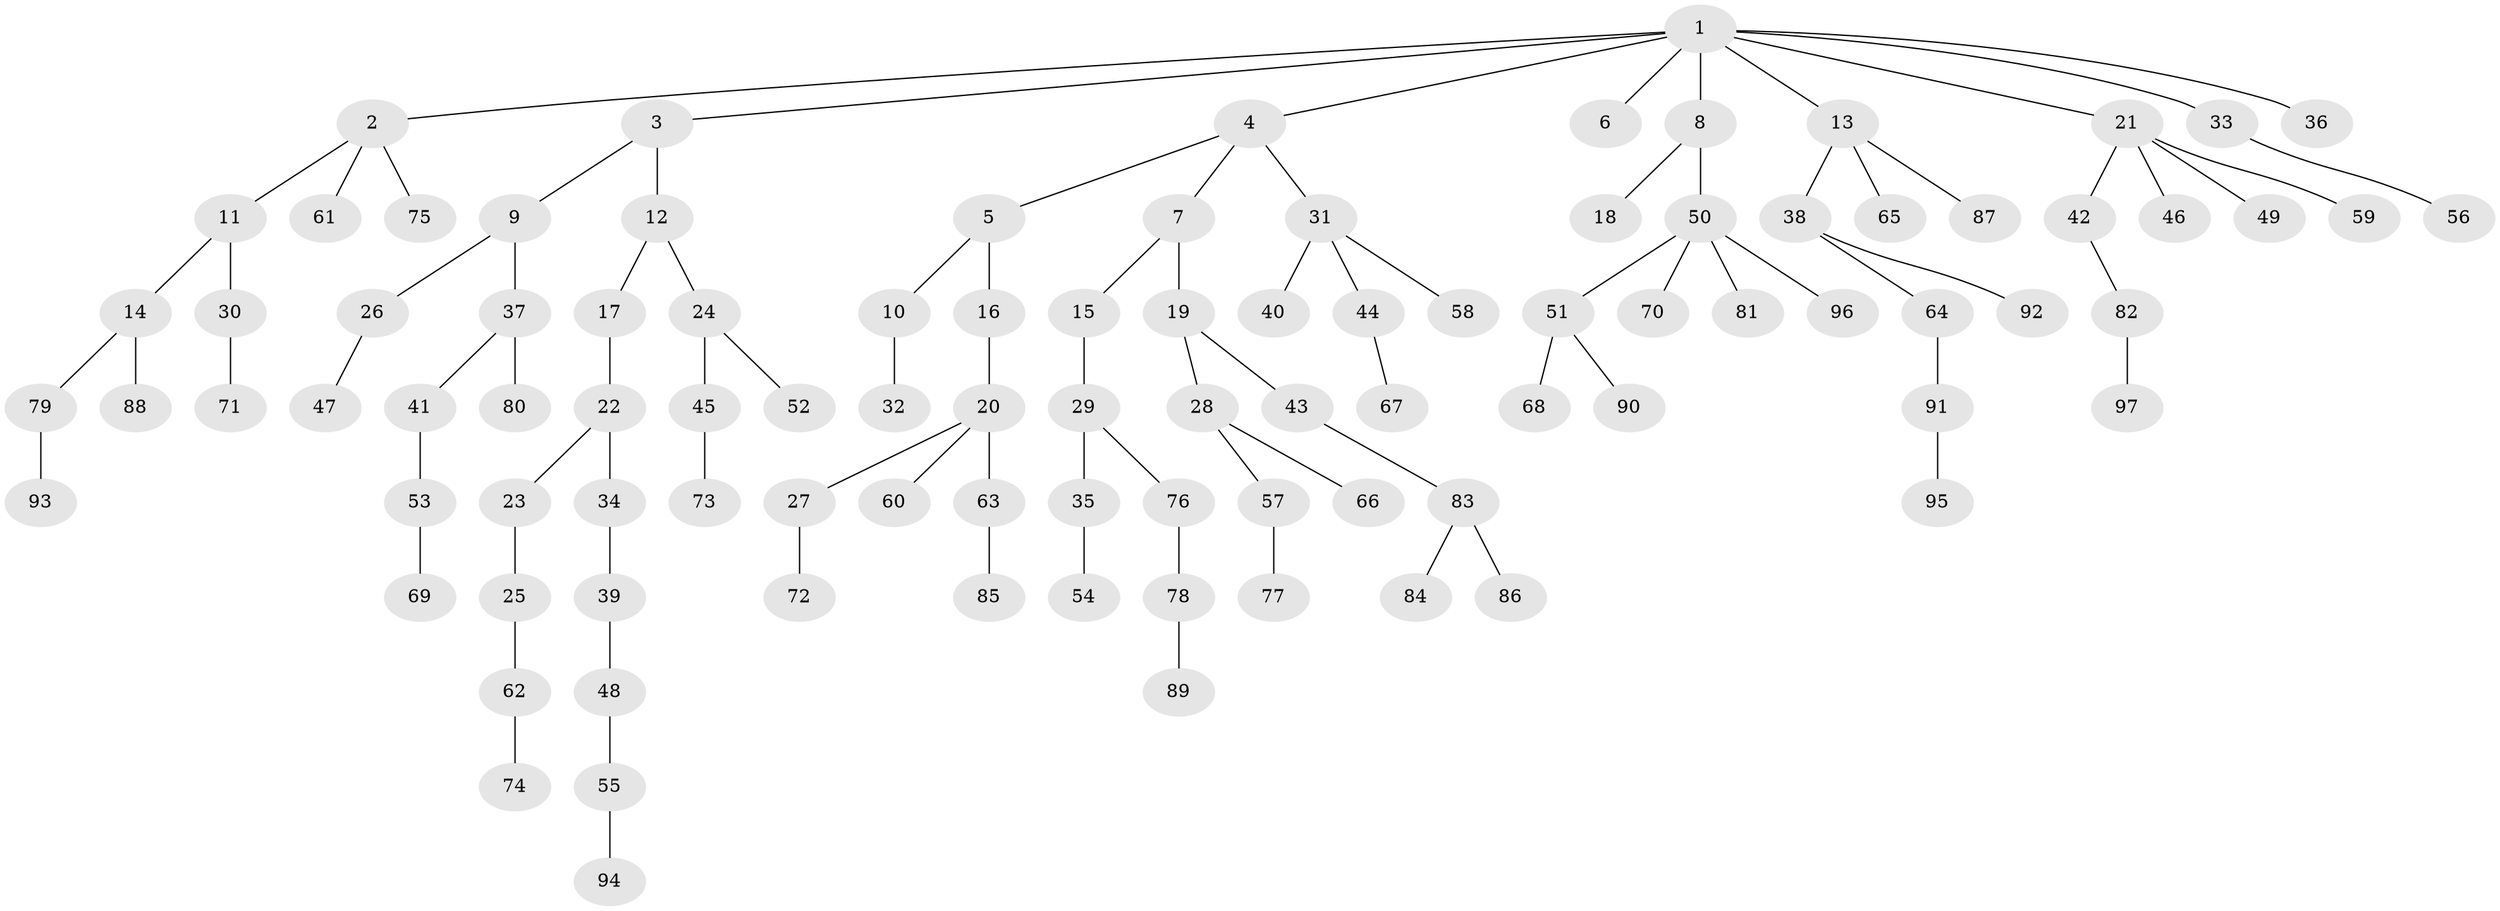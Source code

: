 // Generated by graph-tools (version 1.1) at 2025/53/03/09/25 04:53:54]
// undirected, 97 vertices, 96 edges
graph export_dot {
graph [start="1"]
  node [color=gray90,style=filled];
  1;
  2;
  3;
  4;
  5;
  6;
  7;
  8;
  9;
  10;
  11;
  12;
  13;
  14;
  15;
  16;
  17;
  18;
  19;
  20;
  21;
  22;
  23;
  24;
  25;
  26;
  27;
  28;
  29;
  30;
  31;
  32;
  33;
  34;
  35;
  36;
  37;
  38;
  39;
  40;
  41;
  42;
  43;
  44;
  45;
  46;
  47;
  48;
  49;
  50;
  51;
  52;
  53;
  54;
  55;
  56;
  57;
  58;
  59;
  60;
  61;
  62;
  63;
  64;
  65;
  66;
  67;
  68;
  69;
  70;
  71;
  72;
  73;
  74;
  75;
  76;
  77;
  78;
  79;
  80;
  81;
  82;
  83;
  84;
  85;
  86;
  87;
  88;
  89;
  90;
  91;
  92;
  93;
  94;
  95;
  96;
  97;
  1 -- 2;
  1 -- 3;
  1 -- 4;
  1 -- 6;
  1 -- 8;
  1 -- 13;
  1 -- 21;
  1 -- 33;
  1 -- 36;
  2 -- 11;
  2 -- 61;
  2 -- 75;
  3 -- 9;
  3 -- 12;
  4 -- 5;
  4 -- 7;
  4 -- 31;
  5 -- 10;
  5 -- 16;
  7 -- 15;
  7 -- 19;
  8 -- 18;
  8 -- 50;
  9 -- 26;
  9 -- 37;
  10 -- 32;
  11 -- 14;
  11 -- 30;
  12 -- 17;
  12 -- 24;
  13 -- 38;
  13 -- 65;
  13 -- 87;
  14 -- 79;
  14 -- 88;
  15 -- 29;
  16 -- 20;
  17 -- 22;
  19 -- 28;
  19 -- 43;
  20 -- 27;
  20 -- 60;
  20 -- 63;
  21 -- 42;
  21 -- 46;
  21 -- 49;
  21 -- 59;
  22 -- 23;
  22 -- 34;
  23 -- 25;
  24 -- 45;
  24 -- 52;
  25 -- 62;
  26 -- 47;
  27 -- 72;
  28 -- 57;
  28 -- 66;
  29 -- 35;
  29 -- 76;
  30 -- 71;
  31 -- 40;
  31 -- 44;
  31 -- 58;
  33 -- 56;
  34 -- 39;
  35 -- 54;
  37 -- 41;
  37 -- 80;
  38 -- 64;
  38 -- 92;
  39 -- 48;
  41 -- 53;
  42 -- 82;
  43 -- 83;
  44 -- 67;
  45 -- 73;
  48 -- 55;
  50 -- 51;
  50 -- 70;
  50 -- 81;
  50 -- 96;
  51 -- 68;
  51 -- 90;
  53 -- 69;
  55 -- 94;
  57 -- 77;
  62 -- 74;
  63 -- 85;
  64 -- 91;
  76 -- 78;
  78 -- 89;
  79 -- 93;
  82 -- 97;
  83 -- 84;
  83 -- 86;
  91 -- 95;
}
